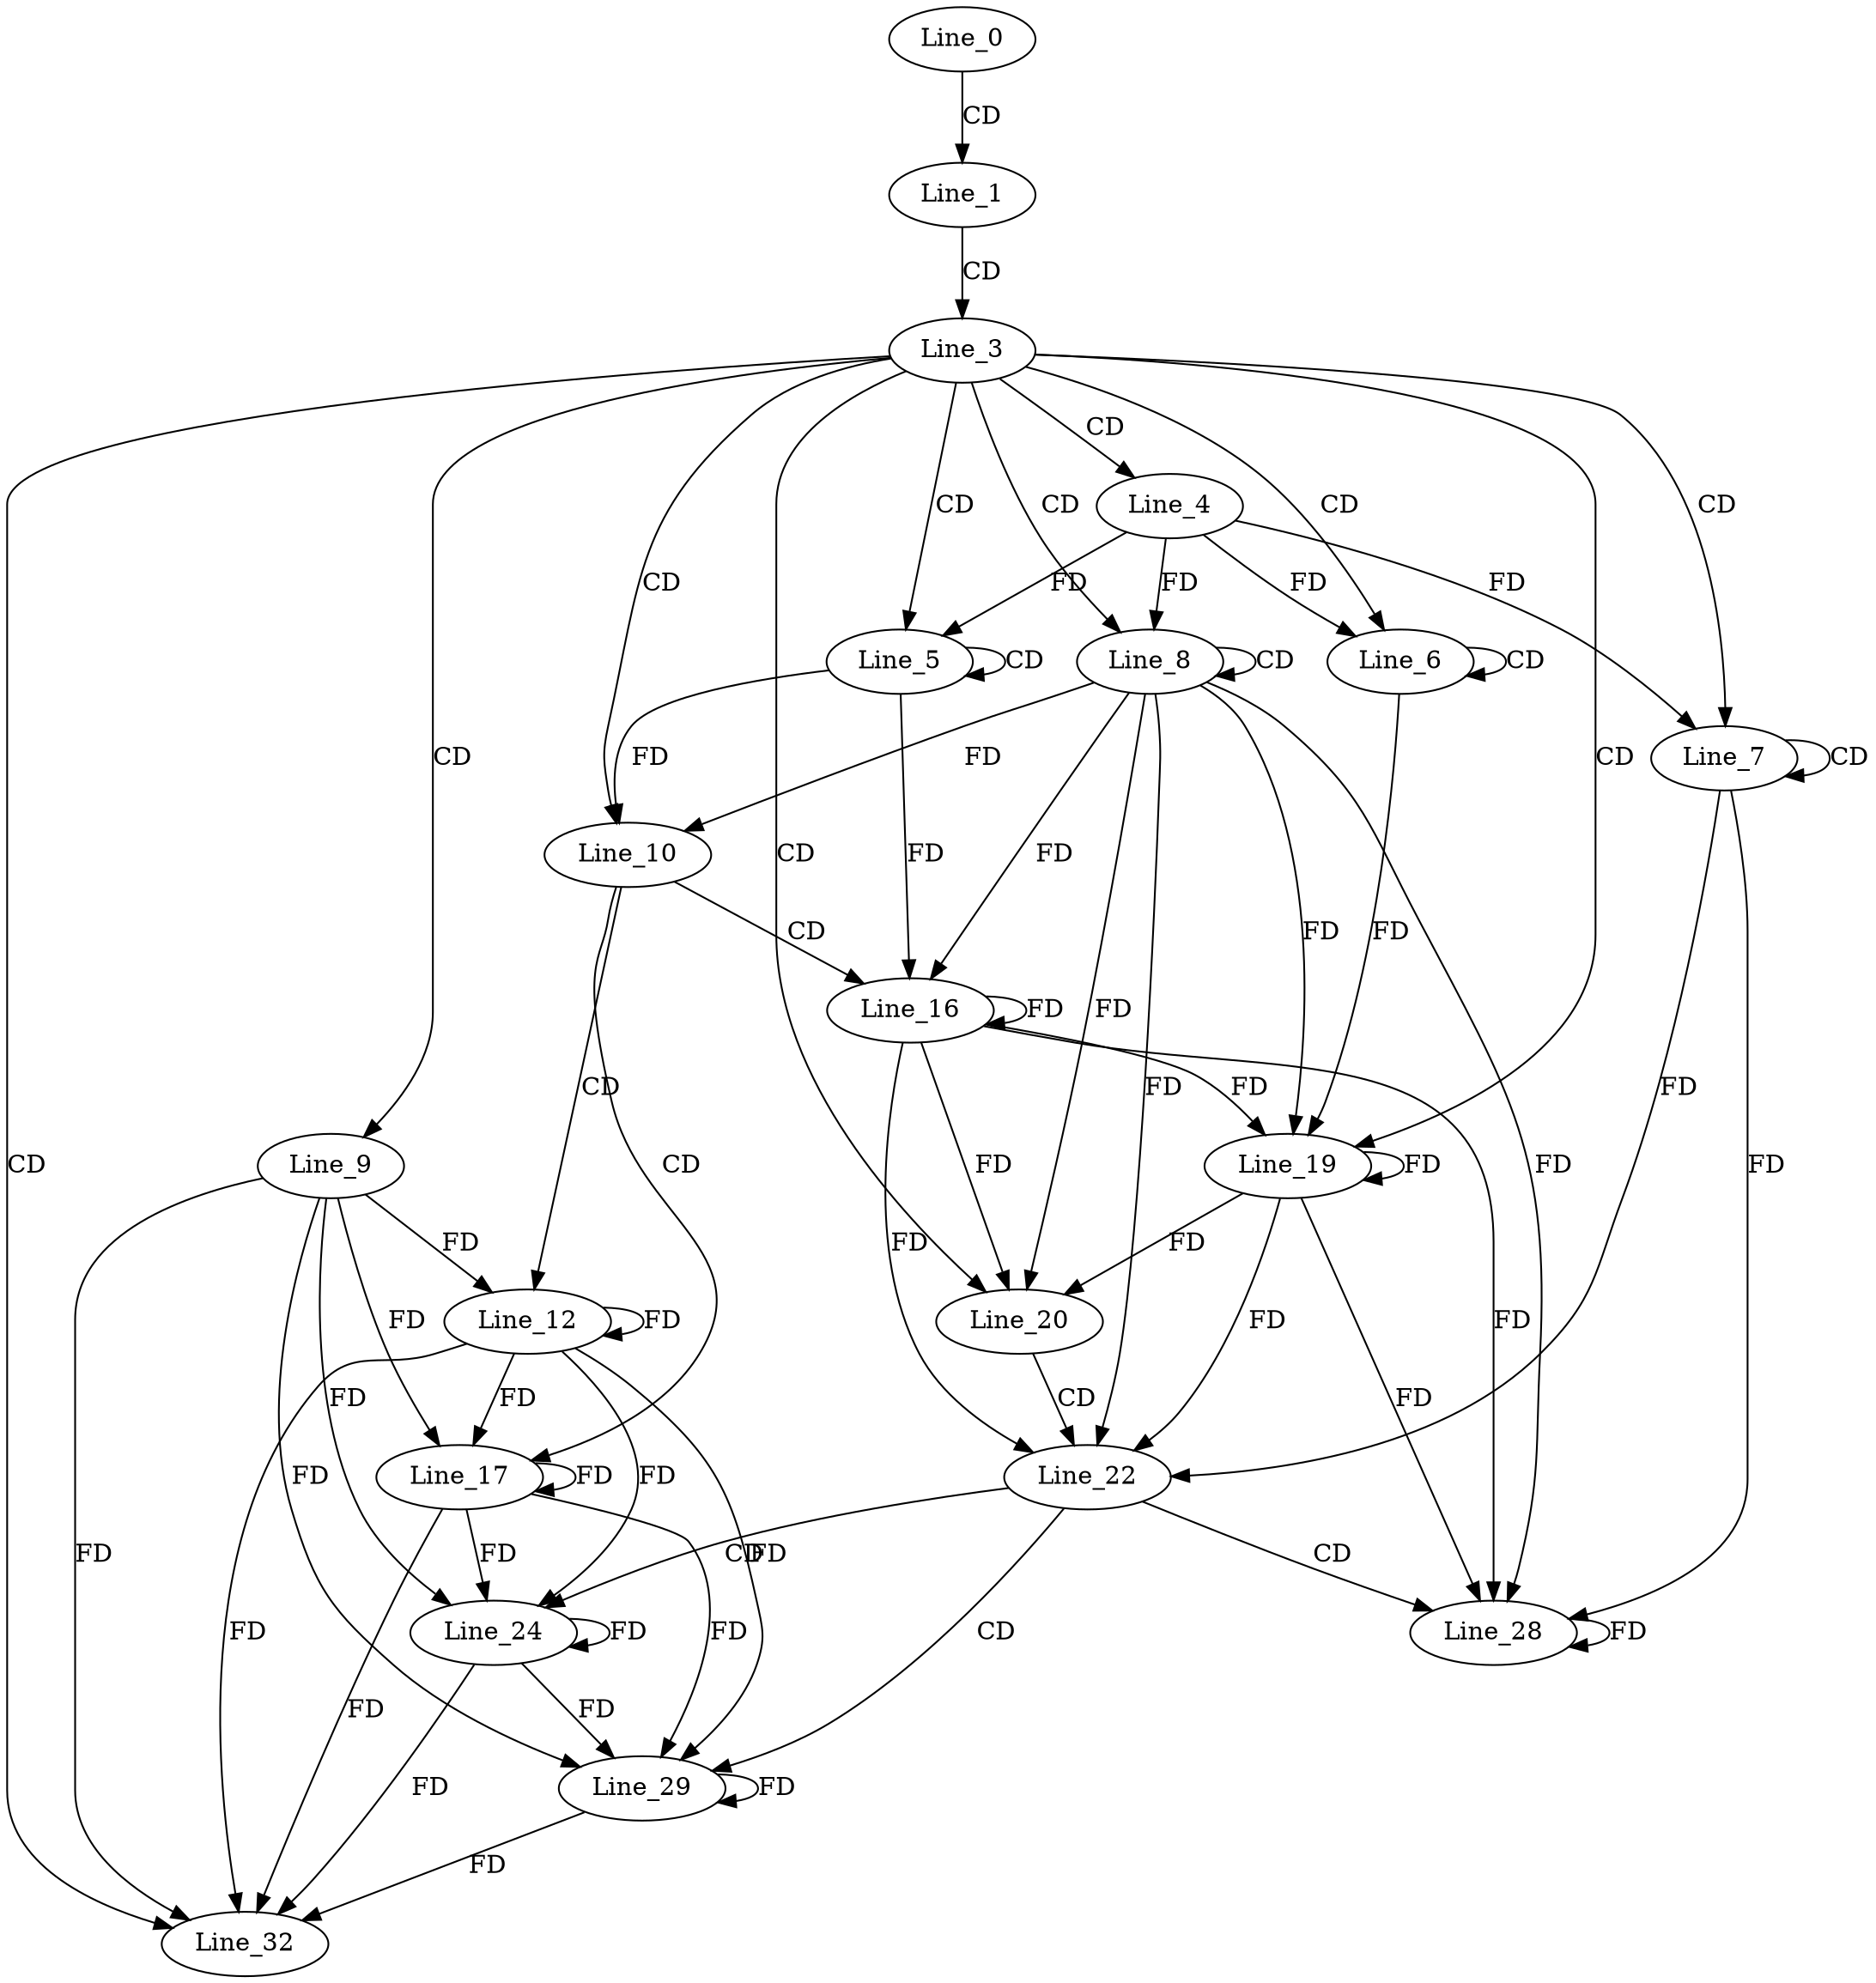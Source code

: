 digraph G {
  Line_0;
  Line_1;
  Line_3;
  Line_4;
  Line_5;
  Line_5;
  Line_6;
  Line_6;
  Line_7;
  Line_7;
  Line_8;
  Line_8;
  Line_9;
  Line_10;
  Line_12;
  Line_16;
  Line_17;
  Line_19;
  Line_20;
  Line_22;
  Line_24;
  Line_28;
  Line_29;
  Line_32;
  Line_0 -> Line_1 [ label="CD" ];
  Line_1 -> Line_3 [ label="CD" ];
  Line_3 -> Line_4 [ label="CD" ];
  Line_3 -> Line_5 [ label="CD" ];
  Line_5 -> Line_5 [ label="CD" ];
  Line_4 -> Line_5 [ label="FD" ];
  Line_3 -> Line_6 [ label="CD" ];
  Line_6 -> Line_6 [ label="CD" ];
  Line_4 -> Line_6 [ label="FD" ];
  Line_3 -> Line_7 [ label="CD" ];
  Line_7 -> Line_7 [ label="CD" ];
  Line_4 -> Line_7 [ label="FD" ];
  Line_3 -> Line_8 [ label="CD" ];
  Line_8 -> Line_8 [ label="CD" ];
  Line_4 -> Line_8 [ label="FD" ];
  Line_3 -> Line_9 [ label="CD" ];
  Line_3 -> Line_10 [ label="CD" ];
  Line_5 -> Line_10 [ label="FD" ];
  Line_8 -> Line_10 [ label="FD" ];
  Line_10 -> Line_12 [ label="CD" ];
  Line_9 -> Line_12 [ label="FD" ];
  Line_12 -> Line_12 [ label="FD" ];
  Line_10 -> Line_16 [ label="CD" ];
  Line_8 -> Line_16 [ label="FD" ];
  Line_16 -> Line_16 [ label="FD" ];
  Line_5 -> Line_16 [ label="FD" ];
  Line_10 -> Line_17 [ label="CD" ];
  Line_9 -> Line_17 [ label="FD" ];
  Line_12 -> Line_17 [ label="FD" ];
  Line_17 -> Line_17 [ label="FD" ];
  Line_3 -> Line_19 [ label="CD" ];
  Line_8 -> Line_19 [ label="FD" ];
  Line_16 -> Line_19 [ label="FD" ];
  Line_19 -> Line_19 [ label="FD" ];
  Line_6 -> Line_19 [ label="FD" ];
  Line_3 -> Line_20 [ label="CD" ];
  Line_8 -> Line_20 [ label="FD" ];
  Line_16 -> Line_20 [ label="FD" ];
  Line_19 -> Line_20 [ label="FD" ];
  Line_20 -> Line_22 [ label="CD" ];
  Line_7 -> Line_22 [ label="FD" ];
  Line_8 -> Line_22 [ label="FD" ];
  Line_16 -> Line_22 [ label="FD" ];
  Line_19 -> Line_22 [ label="FD" ];
  Line_22 -> Line_24 [ label="CD" ];
  Line_9 -> Line_24 [ label="FD" ];
  Line_12 -> Line_24 [ label="FD" ];
  Line_17 -> Line_24 [ label="FD" ];
  Line_24 -> Line_24 [ label="FD" ];
  Line_22 -> Line_28 [ label="CD" ];
  Line_8 -> Line_28 [ label="FD" ];
  Line_16 -> Line_28 [ label="FD" ];
  Line_19 -> Line_28 [ label="FD" ];
  Line_28 -> Line_28 [ label="FD" ];
  Line_7 -> Line_28 [ label="FD" ];
  Line_22 -> Line_29 [ label="CD" ];
  Line_9 -> Line_29 [ label="FD" ];
  Line_12 -> Line_29 [ label="FD" ];
  Line_17 -> Line_29 [ label="FD" ];
  Line_24 -> Line_29 [ label="FD" ];
  Line_29 -> Line_29 [ label="FD" ];
  Line_3 -> Line_32 [ label="CD" ];
  Line_9 -> Line_32 [ label="FD" ];
  Line_12 -> Line_32 [ label="FD" ];
  Line_17 -> Line_32 [ label="FD" ];
  Line_24 -> Line_32 [ label="FD" ];
  Line_29 -> Line_32 [ label="FD" ];
}
